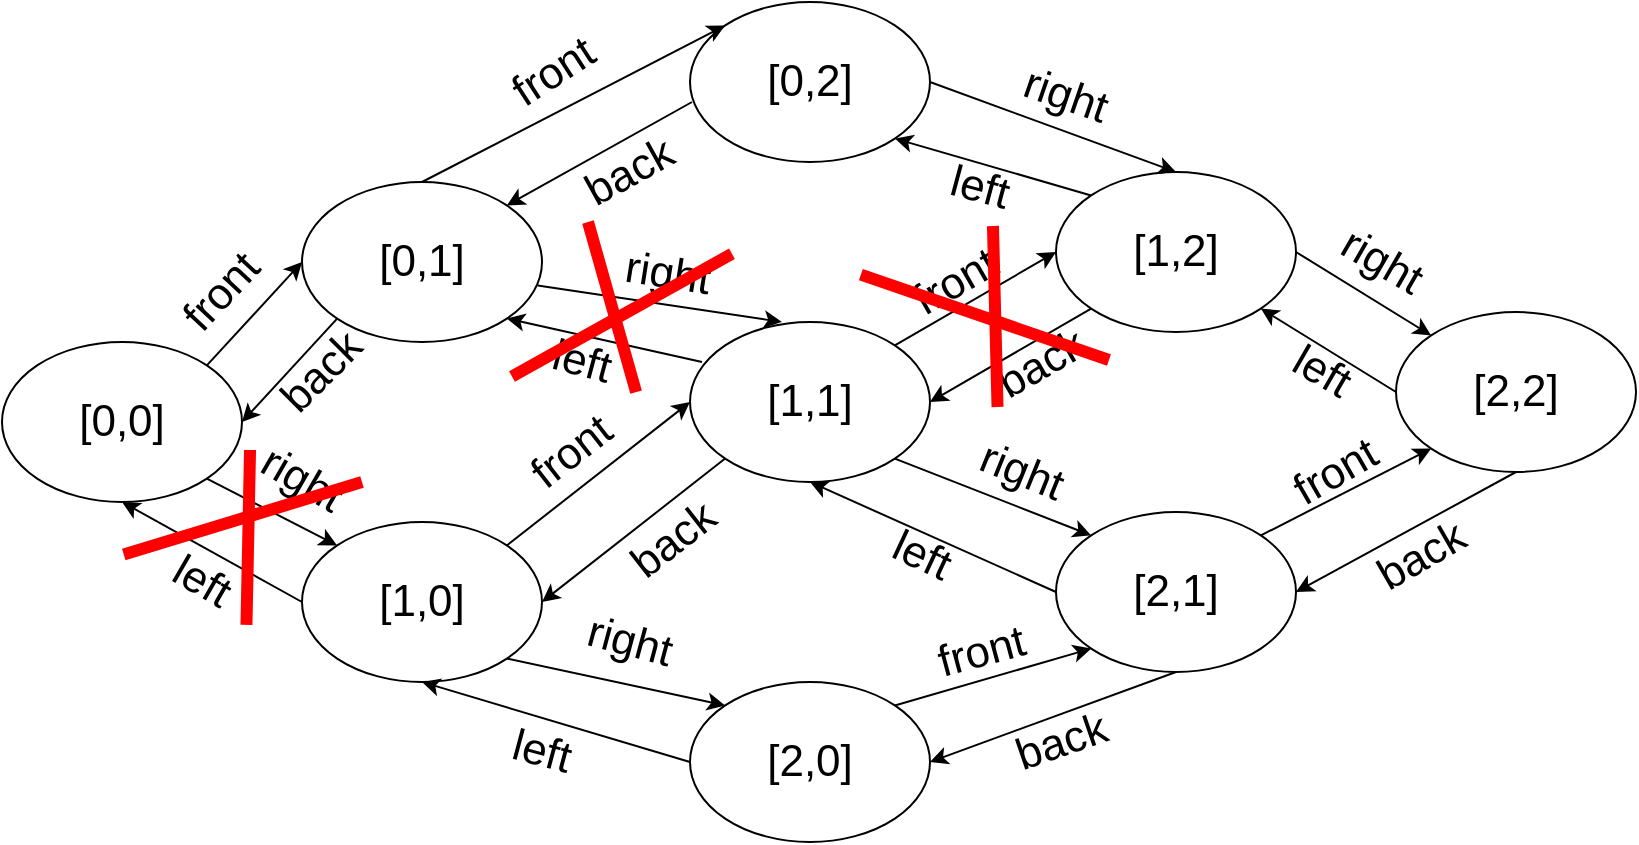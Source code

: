 <mxfile version="17.1.3" type="device"><diagram id="QjED3FQb1SE5NwQBZJ8U" name="Page-1"><mxGraphModel dx="359" dy="640" grid="1" gridSize="10" guides="1" tooltips="1" connect="1" arrows="1" fold="1" page="1" pageScale="1" pageWidth="827" pageHeight="1169" math="0" shadow="0"><root><mxCell id="0"/><mxCell id="1" parent="0"/><mxCell id="z7qDxJ_eWb0Gwre_Q3J0-1" value="[0,0]" style="ellipse;whiteSpace=wrap;html=1;strokeWidth=1;fontSize=22;" vertex="1" parent="1"><mxGeometry x="10" y="230" width="120" height="80" as="geometry"/></mxCell><mxCell id="z7qDxJ_eWb0Gwre_Q3J0-2" value="[0,1]" style="ellipse;whiteSpace=wrap;html=1;strokeWidth=1;fontSize=22;" vertex="1" parent="1"><mxGeometry x="160" y="150" width="120" height="80" as="geometry"/></mxCell><mxCell id="z7qDxJ_eWb0Gwre_Q3J0-3" value="[1,0]" style="ellipse;whiteSpace=wrap;html=1;strokeWidth=1;fontSize=22;" vertex="1" parent="1"><mxGeometry x="160" y="320" width="120" height="80" as="geometry"/></mxCell><mxCell id="z7qDxJ_eWb0Gwre_Q3J0-4" value="[0,2]" style="ellipse;whiteSpace=wrap;html=1;strokeWidth=1;fontSize=22;" vertex="1" parent="1"><mxGeometry x="354" y="60" width="120" height="80" as="geometry"/></mxCell><mxCell id="z7qDxJ_eWb0Gwre_Q3J0-5" value="[1,1]" style="ellipse;whiteSpace=wrap;html=1;strokeWidth=1;fontSize=22;" vertex="1" parent="1"><mxGeometry x="354" y="220" width="120" height="80" as="geometry"/></mxCell><mxCell id="z7qDxJ_eWb0Gwre_Q3J0-6" value="[2,0]" style="ellipse;whiteSpace=wrap;html=1;strokeWidth=1;fontSize=22;" vertex="1" parent="1"><mxGeometry x="354" y="400" width="120" height="80" as="geometry"/></mxCell><mxCell id="z7qDxJ_eWb0Gwre_Q3J0-7" value="[1,2]" style="ellipse;whiteSpace=wrap;html=1;strokeWidth=1;fontSize=22;" vertex="1" parent="1"><mxGeometry x="537" y="145" width="120" height="80" as="geometry"/></mxCell><mxCell id="z7qDxJ_eWb0Gwre_Q3J0-8" value="[2,1]" style="ellipse;whiteSpace=wrap;html=1;strokeWidth=1;fontSize=22;" vertex="1" parent="1"><mxGeometry x="537" y="315" width="120" height="80" as="geometry"/></mxCell><mxCell id="z7qDxJ_eWb0Gwre_Q3J0-9" value="[2,2]" style="ellipse;whiteSpace=wrap;html=1;strokeWidth=1;fontSize=22;" vertex="1" parent="1"><mxGeometry x="707" y="215" width="120" height="80" as="geometry"/></mxCell><mxCell id="z7qDxJ_eWb0Gwre_Q3J0-10" value="" style="endArrow=classic;html=1;rounded=0;fontSize=22;entryX=0;entryY=0.5;entryDx=0;entryDy=0;exitX=1;exitY=0;exitDx=0;exitDy=0;" edge="1" parent="1" source="z7qDxJ_eWb0Gwre_Q3J0-1" target="z7qDxJ_eWb0Gwre_Q3J0-2"><mxGeometry width="50" height="50" relative="1" as="geometry"><mxPoint x="100" y="230" as="sourcePoint"/><mxPoint x="150" y="180" as="targetPoint"/></mxGeometry></mxCell><mxCell id="z7qDxJ_eWb0Gwre_Q3J0-11" value="" style="endArrow=classic;html=1;rounded=0;fontSize=22;exitX=0;exitY=1;exitDx=0;exitDy=0;entryX=1;entryY=0.5;entryDx=0;entryDy=0;" edge="1" parent="1" source="z7qDxJ_eWb0Gwre_Q3J0-2" target="z7qDxJ_eWb0Gwre_Q3J0-1"><mxGeometry width="50" height="50" relative="1" as="geometry"><mxPoint x="50" y="210" as="sourcePoint"/><mxPoint x="100" y="160" as="targetPoint"/></mxGeometry></mxCell><mxCell id="z7qDxJ_eWb0Gwre_Q3J0-12" value="" style="endArrow=classic;html=1;rounded=0;fontSize=22;exitX=1;exitY=1;exitDx=0;exitDy=0;entryX=0;entryY=0;entryDx=0;entryDy=0;" edge="1" parent="1" source="z7qDxJ_eWb0Gwre_Q3J0-1" target="z7qDxJ_eWb0Gwre_Q3J0-3"><mxGeometry width="50" height="50" relative="1" as="geometry"><mxPoint x="140" y="210" as="sourcePoint"/><mxPoint x="190" y="160" as="targetPoint"/></mxGeometry></mxCell><mxCell id="z7qDxJ_eWb0Gwre_Q3J0-13" value="" style="endArrow=classic;html=1;rounded=0;fontSize=22;exitX=0;exitY=0.5;exitDx=0;exitDy=0;entryX=0.5;entryY=1;entryDx=0;entryDy=0;" edge="1" parent="1" source="z7qDxJ_eWb0Gwre_Q3J0-3" target="z7qDxJ_eWb0Gwre_Q3J0-1"><mxGeometry width="50" height="50" relative="1" as="geometry"><mxPoint x="140" y="210" as="sourcePoint"/><mxPoint x="190" y="160" as="targetPoint"/></mxGeometry></mxCell><mxCell id="z7qDxJ_eWb0Gwre_Q3J0-14" value="" style="endArrow=classic;html=1;rounded=0;fontSize=22;exitX=0.5;exitY=0;exitDx=0;exitDy=0;entryX=0;entryY=0;entryDx=0;entryDy=0;" edge="1" parent="1" source="z7qDxJ_eWb0Gwre_Q3J0-2" target="z7qDxJ_eWb0Gwre_Q3J0-4"><mxGeometry width="50" height="50" relative="1" as="geometry"><mxPoint x="290" y="210" as="sourcePoint"/><mxPoint x="340" y="160" as="targetPoint"/></mxGeometry></mxCell><mxCell id="z7qDxJ_eWb0Gwre_Q3J0-15" value="" style="endArrow=classic;html=1;rounded=0;fontSize=22;entryX=1;entryY=0;entryDx=0;entryDy=0;" edge="1" parent="1" target="z7qDxJ_eWb0Gwre_Q3J0-2"><mxGeometry width="50" height="50" relative="1" as="geometry"><mxPoint x="355" y="110" as="sourcePoint"/><mxPoint x="340" y="160" as="targetPoint"/></mxGeometry></mxCell><mxCell id="z7qDxJ_eWb0Gwre_Q3J0-16" value="" style="endArrow=classic;html=1;rounded=0;fontSize=22;exitX=1;exitY=0;exitDx=0;exitDy=0;entryX=0;entryY=0.5;entryDx=0;entryDy=0;" edge="1" parent="1" source="z7qDxJ_eWb0Gwre_Q3J0-3" target="z7qDxJ_eWb0Gwre_Q3J0-5"><mxGeometry width="50" height="50" relative="1" as="geometry"><mxPoint x="290" y="330" as="sourcePoint"/><mxPoint x="340" y="280" as="targetPoint"/></mxGeometry></mxCell><mxCell id="z7qDxJ_eWb0Gwre_Q3J0-17" value="" style="endArrow=classic;html=1;rounded=0;fontSize=22;exitX=0;exitY=1;exitDx=0;exitDy=0;entryX=1;entryY=0.5;entryDx=0;entryDy=0;" edge="1" parent="1" source="z7qDxJ_eWb0Gwre_Q3J0-5" target="z7qDxJ_eWb0Gwre_Q3J0-3"><mxGeometry width="50" height="50" relative="1" as="geometry"><mxPoint x="290" y="330" as="sourcePoint"/><mxPoint x="340" y="280" as="targetPoint"/></mxGeometry></mxCell><mxCell id="z7qDxJ_eWb0Gwre_Q3J0-18" value="" style="endArrow=classic;html=1;rounded=0;fontSize=22;exitX=1;exitY=1;exitDx=0;exitDy=0;entryX=0;entryY=0;entryDx=0;entryDy=0;" edge="1" parent="1" source="z7qDxJ_eWb0Gwre_Q3J0-3" target="z7qDxJ_eWb0Gwre_Q3J0-6"><mxGeometry width="50" height="50" relative="1" as="geometry"><mxPoint x="340" y="330" as="sourcePoint"/><mxPoint x="390" y="280" as="targetPoint"/></mxGeometry></mxCell><mxCell id="z7qDxJ_eWb0Gwre_Q3J0-19" value="" style="endArrow=classic;html=1;rounded=0;fontSize=22;exitX=0;exitY=0.5;exitDx=0;exitDy=0;entryX=0.5;entryY=1;entryDx=0;entryDy=0;" edge="1" parent="1" source="z7qDxJ_eWb0Gwre_Q3J0-6" target="z7qDxJ_eWb0Gwre_Q3J0-3"><mxGeometry width="50" height="50" relative="1" as="geometry"><mxPoint x="310" y="360" as="sourcePoint"/><mxPoint x="360" y="310" as="targetPoint"/></mxGeometry></mxCell><mxCell id="z7qDxJ_eWb0Gwre_Q3J0-20" value="" style="endArrow=classic;html=1;rounded=0;fontSize=22;exitX=1;exitY=0.5;exitDx=0;exitDy=0;entryX=0.5;entryY=0;entryDx=0;entryDy=0;" edge="1" parent="1" source="z7qDxJ_eWb0Gwre_Q3J0-4" target="z7qDxJ_eWb0Gwre_Q3J0-7"><mxGeometry width="50" height="50" relative="1" as="geometry"><mxPoint x="540" y="280" as="sourcePoint"/><mxPoint x="590" y="230" as="targetPoint"/></mxGeometry></mxCell><mxCell id="z7qDxJ_eWb0Gwre_Q3J0-21" value="" style="endArrow=classic;html=1;rounded=0;fontSize=22;exitX=0;exitY=0;exitDx=0;exitDy=0;entryX=1;entryY=1;entryDx=0;entryDy=0;" edge="1" parent="1" source="z7qDxJ_eWb0Gwre_Q3J0-7" target="z7qDxJ_eWb0Gwre_Q3J0-4"><mxGeometry width="50" height="50" relative="1" as="geometry"><mxPoint x="540" y="280" as="sourcePoint"/><mxPoint x="590" y="230" as="targetPoint"/></mxGeometry></mxCell><mxCell id="z7qDxJ_eWb0Gwre_Q3J0-22" value="" style="endArrow=classic;html=1;rounded=0;fontSize=22;exitX=1;exitY=0;exitDx=0;exitDy=0;entryX=0;entryY=0.5;entryDx=0;entryDy=0;" edge="1" parent="1" source="z7qDxJ_eWb0Gwre_Q3J0-5" target="z7qDxJ_eWb0Gwre_Q3J0-7"><mxGeometry width="50" height="50" relative="1" as="geometry"><mxPoint x="540" y="280" as="sourcePoint"/><mxPoint x="590" y="230" as="targetPoint"/></mxGeometry></mxCell><mxCell id="z7qDxJ_eWb0Gwre_Q3J0-23" value="" style="endArrow=classic;html=1;rounded=0;fontSize=22;exitX=0;exitY=1;exitDx=0;exitDy=0;entryX=1;entryY=0.5;entryDx=0;entryDy=0;" edge="1" parent="1" source="z7qDxJ_eWb0Gwre_Q3J0-7" target="z7qDxJ_eWb0Gwre_Q3J0-5"><mxGeometry width="50" height="50" relative="1" as="geometry"><mxPoint x="550" y="330" as="sourcePoint"/><mxPoint x="510" y="260" as="targetPoint"/></mxGeometry></mxCell><mxCell id="z7qDxJ_eWb0Gwre_Q3J0-24" value="" style="endArrow=classic;html=1;rounded=0;fontSize=22;exitX=1;exitY=1;exitDx=0;exitDy=0;entryX=0;entryY=0;entryDx=0;entryDy=0;" edge="1" parent="1" source="z7qDxJ_eWb0Gwre_Q3J0-5" target="z7qDxJ_eWb0Gwre_Q3J0-8"><mxGeometry width="50" height="50" relative="1" as="geometry"><mxPoint x="570" y="280" as="sourcePoint"/><mxPoint x="620" y="230" as="targetPoint"/></mxGeometry></mxCell><mxCell id="z7qDxJ_eWb0Gwre_Q3J0-25" value="" style="endArrow=classic;html=1;rounded=0;fontSize=22;exitX=0;exitY=0.5;exitDx=0;exitDy=0;entryX=0.5;entryY=1;entryDx=0;entryDy=0;" edge="1" parent="1" source="z7qDxJ_eWb0Gwre_Q3J0-8" target="z7qDxJ_eWb0Gwre_Q3J0-5"><mxGeometry width="50" height="50" relative="1" as="geometry"><mxPoint x="570" y="280" as="sourcePoint"/><mxPoint x="620" y="230" as="targetPoint"/></mxGeometry></mxCell><mxCell id="z7qDxJ_eWb0Gwre_Q3J0-26" value="" style="endArrow=classic;html=1;rounded=0;fontSize=22;exitX=1;exitY=0;exitDx=0;exitDy=0;entryX=0;entryY=1;entryDx=0;entryDy=0;" edge="1" parent="1" source="z7qDxJ_eWb0Gwre_Q3J0-6" target="z7qDxJ_eWb0Gwre_Q3J0-8"><mxGeometry width="50" height="50" relative="1" as="geometry"><mxPoint x="490" y="280" as="sourcePoint"/><mxPoint x="540" y="230" as="targetPoint"/></mxGeometry></mxCell><mxCell id="z7qDxJ_eWb0Gwre_Q3J0-27" value="" style="endArrow=classic;html=1;rounded=0;fontSize=22;exitX=0.5;exitY=1;exitDx=0;exitDy=0;entryX=1;entryY=0.5;entryDx=0;entryDy=0;" edge="1" parent="1" source="z7qDxJ_eWb0Gwre_Q3J0-8" target="z7qDxJ_eWb0Gwre_Q3J0-6"><mxGeometry width="50" height="50" relative="1" as="geometry"><mxPoint x="490" y="280" as="sourcePoint"/><mxPoint x="540" y="230" as="targetPoint"/></mxGeometry></mxCell><mxCell id="z7qDxJ_eWb0Gwre_Q3J0-28" value="" style="endArrow=classic;html=1;rounded=0;fontSize=22;exitX=1;exitY=0;exitDx=0;exitDy=0;entryX=0;entryY=1;entryDx=0;entryDy=0;" edge="1" parent="1" source="z7qDxJ_eWb0Gwre_Q3J0-8" target="z7qDxJ_eWb0Gwre_Q3J0-9"><mxGeometry width="50" height="50" relative="1" as="geometry"><mxPoint x="720" y="280" as="sourcePoint"/><mxPoint x="770" y="230" as="targetPoint"/></mxGeometry></mxCell><mxCell id="z7qDxJ_eWb0Gwre_Q3J0-29" value="" style="endArrow=classic;html=1;rounded=0;fontSize=22;exitX=0.5;exitY=1;exitDx=0;exitDy=0;entryX=1;entryY=0.5;entryDx=0;entryDy=0;" edge="1" parent="1" source="z7qDxJ_eWb0Gwre_Q3J0-9" target="z7qDxJ_eWb0Gwre_Q3J0-8"><mxGeometry width="50" height="50" relative="1" as="geometry"><mxPoint x="720" y="280" as="sourcePoint"/><mxPoint x="770" y="230" as="targetPoint"/></mxGeometry></mxCell><mxCell id="z7qDxJ_eWb0Gwre_Q3J0-30" value="" style="endArrow=classic;html=1;rounded=0;fontSize=22;entryX=1;entryY=1;entryDx=0;entryDy=0;exitX=0;exitY=0.5;exitDx=0;exitDy=0;" edge="1" parent="1" source="z7qDxJ_eWb0Gwre_Q3J0-9" target="z7qDxJ_eWb0Gwre_Q3J0-7"><mxGeometry width="50" height="50" relative="1" as="geometry"><mxPoint x="720" y="280" as="sourcePoint"/><mxPoint x="770" y="230" as="targetPoint"/></mxGeometry></mxCell><mxCell id="z7qDxJ_eWb0Gwre_Q3J0-31" value="" style="endArrow=classic;html=1;rounded=0;fontSize=22;exitX=1;exitY=0.5;exitDx=0;exitDy=0;entryX=0;entryY=0;entryDx=0;entryDy=0;" edge="1" parent="1" source="z7qDxJ_eWb0Gwre_Q3J0-7" target="z7qDxJ_eWb0Gwre_Q3J0-9"><mxGeometry width="50" height="50" relative="1" as="geometry"><mxPoint x="720" y="280" as="sourcePoint"/><mxPoint x="770" y="230" as="targetPoint"/></mxGeometry></mxCell><mxCell id="z7qDxJ_eWb0Gwre_Q3J0-32" value="front" style="text;html=1;strokeColor=none;fillColor=none;align=center;verticalAlign=middle;whiteSpace=wrap;rounded=0;fontSize=22;rotation=313;" vertex="1" parent="1"><mxGeometry x="90" y="190" width="60" height="30" as="geometry"/></mxCell><mxCell id="z7qDxJ_eWb0Gwre_Q3J0-33" value="back" style="text;html=1;strokeColor=none;fillColor=none;align=center;verticalAlign=middle;whiteSpace=wrap;rounded=0;fontSize=22;rotation=-45;" vertex="1" parent="1"><mxGeometry x="140" y="230" width="60" height="30" as="geometry"/></mxCell><mxCell id="z7qDxJ_eWb0Gwre_Q3J0-34" value="front" style="text;html=1;strokeColor=none;fillColor=none;align=center;verticalAlign=middle;whiteSpace=wrap;rounded=0;fontSize=22;rotation=327;" vertex="1" parent="1"><mxGeometry x="256" y="80" width="60" height="30" as="geometry"/></mxCell><mxCell id="z7qDxJ_eWb0Gwre_Q3J0-35" value="back" style="text;html=1;strokeColor=none;fillColor=none;align=center;verticalAlign=middle;whiteSpace=wrap;rounded=0;fontSize=22;rotation=331;" vertex="1" parent="1"><mxGeometry x="294" y="130" width="60" height="30" as="geometry"/></mxCell><mxCell id="z7qDxJ_eWb0Gwre_Q3J0-36" value="right" style="text;html=1;strokeColor=none;fillColor=none;align=center;verticalAlign=middle;whiteSpace=wrap;rounded=0;fontSize=22;rotation=19;" vertex="1" parent="1"><mxGeometry x="512" y="92" width="60" height="30" as="geometry"/></mxCell><mxCell id="z7qDxJ_eWb0Gwre_Q3J0-37" value="left" style="text;html=1;strokeColor=none;fillColor=none;align=center;verticalAlign=middle;whiteSpace=wrap;rounded=0;fontSize=22;rotation=15;" vertex="1" parent="1"><mxGeometry x="469" y="138" width="60" height="30" as="geometry"/></mxCell><mxCell id="z7qDxJ_eWb0Gwre_Q3J0-39" value="right" style="text;html=1;strokeColor=none;fillColor=none;align=center;verticalAlign=middle;whiteSpace=wrap;rounded=0;fontSize=22;rotation=30;" vertex="1" parent="1"><mxGeometry x="670" y="175" width="60" height="30" as="geometry"/></mxCell><mxCell id="z7qDxJ_eWb0Gwre_Q3J0-40" value="left" style="text;html=1;strokeColor=none;fillColor=none;align=center;verticalAlign=middle;whiteSpace=wrap;rounded=0;fontSize=22;rotation=30;" vertex="1" parent="1"><mxGeometry x="640" y="230" width="60" height="30" as="geometry"/></mxCell><mxCell id="z7qDxJ_eWb0Gwre_Q3J0-41" value="left" style="text;html=1;strokeColor=none;fillColor=none;align=center;verticalAlign=middle;whiteSpace=wrap;rounded=0;fontSize=22;rotation=15;" vertex="1" parent="1"><mxGeometry x="250" y="420" width="60" height="30" as="geometry"/></mxCell><mxCell id="z7qDxJ_eWb0Gwre_Q3J0-42" value="left" style="text;html=1;strokeColor=none;fillColor=none;align=center;verticalAlign=middle;whiteSpace=wrap;rounded=0;fontSize=22;rotation=30;" vertex="1" parent="1"><mxGeometry x="80" y="335" width="60" height="30" as="geometry"/></mxCell><mxCell id="z7qDxJ_eWb0Gwre_Q3J0-43" value="left" style="text;html=1;strokeColor=none;fillColor=none;align=center;verticalAlign=middle;whiteSpace=wrap;rounded=0;fontSize=22;rotation=25;" vertex="1" parent="1"><mxGeometry x="440" y="322" width="60" height="30" as="geometry"/></mxCell><mxCell id="z7qDxJ_eWb0Gwre_Q3J0-44" value="right" style="text;html=1;strokeColor=none;fillColor=none;align=center;verticalAlign=middle;whiteSpace=wrap;rounded=0;fontSize=22;rotation=22;" vertex="1" parent="1"><mxGeometry x="490" y="280" width="60" height="30" as="geometry"/></mxCell><mxCell id="z7qDxJ_eWb0Gwre_Q3J0-45" value="right" style="text;html=1;strokeColor=none;fillColor=none;align=center;verticalAlign=middle;whiteSpace=wrap;rounded=0;fontSize=22;rotation=15;" vertex="1" parent="1"><mxGeometry x="294" y="365" width="60" height="30" as="geometry"/></mxCell><mxCell id="z7qDxJ_eWb0Gwre_Q3J0-46" value="right" style="text;html=1;strokeColor=none;fillColor=none;align=center;verticalAlign=middle;whiteSpace=wrap;rounded=0;fontSize=22;rotation=30;" vertex="1" parent="1"><mxGeometry x="130" y="284" width="60" height="30" as="geometry"/></mxCell><mxCell id="z7qDxJ_eWb0Gwre_Q3J0-47" value="front" style="text;html=1;strokeColor=none;fillColor=none;align=center;verticalAlign=middle;whiteSpace=wrap;rounded=0;fontSize=22;rotation=322;" vertex="1" parent="1"><mxGeometry x="265" y="270" width="60" height="30" as="geometry"/></mxCell><mxCell id="z7qDxJ_eWb0Gwre_Q3J0-49" value="front" style="text;html=1;strokeColor=none;fillColor=none;align=center;verticalAlign=middle;whiteSpace=wrap;rounded=0;fontSize=22;rotation=-30;" vertex="1" parent="1"><mxGeometry x="647" y="280" width="60" height="30" as="geometry"/></mxCell><mxCell id="z7qDxJ_eWb0Gwre_Q3J0-50" value="front" style="text;html=1;strokeColor=none;fillColor=none;align=center;verticalAlign=middle;whiteSpace=wrap;rounded=0;fontSize=22;rotation=-15;" vertex="1" parent="1"><mxGeometry x="470" y="370" width="60" height="30" as="geometry"/></mxCell><mxCell id="z7qDxJ_eWb0Gwre_Q3J0-51" value="back" style="text;html=1;strokeColor=none;fillColor=none;align=center;verticalAlign=middle;whiteSpace=wrap;rounded=0;fontSize=22;rotation=341;" vertex="1" parent="1"><mxGeometry x="510" y="415" width="60" height="30" as="geometry"/></mxCell><mxCell id="z7qDxJ_eWb0Gwre_Q3J0-52" value="back" style="text;html=1;strokeColor=none;fillColor=none;align=center;verticalAlign=middle;whiteSpace=wrap;rounded=0;fontSize=22;rotation=-30;" vertex="1" parent="1"><mxGeometry x="690" y="322" width="60" height="30" as="geometry"/></mxCell><mxCell id="z7qDxJ_eWb0Gwre_Q3J0-53" value="back" style="text;html=1;strokeColor=none;fillColor=none;align=center;verticalAlign=middle;whiteSpace=wrap;rounded=0;fontSize=22;rotation=322;" vertex="1" parent="1"><mxGeometry x="316" y="314" width="60" height="30" as="geometry"/></mxCell><mxCell id="z7qDxJ_eWb0Gwre_Q3J0-55" value="back" style="text;html=1;strokeColor=none;fillColor=none;align=center;verticalAlign=middle;whiteSpace=wrap;rounded=0;fontSize=22;rotation=-30;" vertex="1" parent="1"><mxGeometry x="500" y="226" width="60" height="30" as="geometry"/></mxCell><mxCell id="z7qDxJ_eWb0Gwre_Q3J0-56" value="front" style="text;html=1;strokeColor=none;fillColor=none;align=center;verticalAlign=middle;whiteSpace=wrap;rounded=0;fontSize=22;rotation=-30;" vertex="1" parent="1"><mxGeometry x="457" y="185" width="60" height="30" as="geometry"/></mxCell><mxCell id="z7qDxJ_eWb0Gwre_Q3J0-63" value="" style="endArrow=classic;html=1;rounded=0;fontSize=22;strokeColor=#000000;strokeWidth=1;exitX=0.982;exitY=0.647;exitDx=0;exitDy=0;exitPerimeter=0;" edge="1" parent="1" source="z7qDxJ_eWb0Gwre_Q3J0-2"><mxGeometry width="50" height="50" relative="1" as="geometry"><mxPoint x="240" y="350" as="sourcePoint"/><mxPoint x="400" y="220" as="targetPoint"/></mxGeometry></mxCell><mxCell id="z7qDxJ_eWb0Gwre_Q3J0-64" value="" style="endArrow=classic;html=1;rounded=0;fontSize=22;strokeColor=#000000;strokeWidth=1;entryX=1;entryY=1;entryDx=0;entryDy=0;" edge="1" parent="1" target="z7qDxJ_eWb0Gwre_Q3J0-2"><mxGeometry width="50" height="50" relative="1" as="geometry"><mxPoint x="360" y="240" as="sourcePoint"/><mxPoint x="290" y="300" as="targetPoint"/></mxGeometry></mxCell><mxCell id="z7qDxJ_eWb0Gwre_Q3J0-66" value="right" style="text;html=1;strokeColor=none;fillColor=none;align=center;verticalAlign=middle;whiteSpace=wrap;rounded=0;fontSize=22;rotation=9;" vertex="1" parent="1"><mxGeometry x="313" y="181" width="60" height="30" as="geometry"/></mxCell><mxCell id="z7qDxJ_eWb0Gwre_Q3J0-69" value="left" style="text;html=1;strokeColor=none;fillColor=none;align=center;verticalAlign=middle;whiteSpace=wrap;rounded=0;fontSize=22;rotation=15;" vertex="1" parent="1"><mxGeometry x="270" y="225" width="60" height="30" as="geometry"/></mxCell><mxCell id="z7qDxJ_eWb0Gwre_Q3J0-70" value="" style="endArrow=none;html=1;rounded=0;fontSize=22;strokeColor=#FF0000;strokeWidth=6;exitX=-0.179;exitY=0.756;exitDx=0;exitDy=0;exitPerimeter=0;" edge="1" parent="1" source="z7qDxJ_eWb0Gwre_Q3J0-42"><mxGeometry width="50" height="50" relative="1" as="geometry"><mxPoint x="60" y="360" as="sourcePoint"/><mxPoint x="190" y="300" as="targetPoint"/></mxGeometry></mxCell><mxCell id="z7qDxJ_eWb0Gwre_Q3J0-71" value="" style="endArrow=none;html=1;rounded=0;fontSize=22;strokeColor=#FF0000;strokeWidth=6;exitX=1;exitY=0.75;exitDx=0;exitDy=0;entryX=0;entryY=0.5;entryDx=0;entryDy=0;" edge="1" parent="1" source="z7qDxJ_eWb0Gwre_Q3J0-42" target="z7qDxJ_eWb0Gwre_Q3J0-46"><mxGeometry width="50" height="50" relative="1" as="geometry"><mxPoint x="80.878" y="346.281" as="sourcePoint"/><mxPoint x="200" y="310" as="targetPoint"/></mxGeometry></mxCell><mxCell id="z7qDxJ_eWb0Gwre_Q3J0-72" value="" style="endArrow=none;html=1;rounded=0;fontSize=22;strokeColor=#FF0000;strokeWidth=6;exitX=-0.179;exitY=0.756;exitDx=0;exitDy=0;exitPerimeter=0;entryX=1;entryY=0;entryDx=0;entryDy=0;" edge="1" parent="1" target="z7qDxJ_eWb0Gwre_Q3J0-66"><mxGeometry width="50" height="50" relative="1" as="geometry"><mxPoint x="264.998" y="247.281" as="sourcePoint"/><mxPoint x="384.12" y="211" as="targetPoint"/></mxGeometry></mxCell><mxCell id="z7qDxJ_eWb0Gwre_Q3J0-73" value="" style="endArrow=none;html=1;rounded=0;fontSize=22;strokeColor=#FF0000;strokeWidth=6;entryX=1;entryY=0.75;entryDx=0;entryDy=0;" edge="1" parent="1" target="z7qDxJ_eWb0Gwre_Q3J0-69"><mxGeometry width="50" height="50" relative="1" as="geometry"><mxPoint x="303" y="170" as="sourcePoint"/><mxPoint x="220" y="330" as="targetPoint"/></mxGeometry></mxCell><mxCell id="z7qDxJ_eWb0Gwre_Q3J0-74" value="" style="endArrow=none;html=1;rounded=0;fontSize=22;strokeColor=#FF0000;strokeWidth=6;exitX=-0.179;exitY=0.756;exitDx=0;exitDy=0;exitPerimeter=0;entryX=1;entryY=1;entryDx=0;entryDy=0;" edge="1" parent="1" target="z7qDxJ_eWb0Gwre_Q3J0-55"><mxGeometry width="50" height="50" relative="1" as="geometry"><mxPoint x="439.438" y="196.281" as="sourcePoint"/><mxPoint x="558.56" y="160" as="targetPoint"/></mxGeometry></mxCell><mxCell id="z7qDxJ_eWb0Gwre_Q3J0-75" value="" style="endArrow=none;html=1;rounded=0;fontSize=22;strokeColor=#FF0000;strokeWidth=6;exitX=0;exitY=0.75;exitDx=0;exitDy=0;entryX=1;entryY=0;entryDx=0;entryDy=0;" edge="1" parent="1" source="z7qDxJ_eWb0Gwre_Q3J0-55" target="z7qDxJ_eWb0Gwre_Q3J0-56"><mxGeometry width="50" height="50" relative="1" as="geometry"><mxPoint x="460" y="260" as="sourcePoint"/><mxPoint x="510" y="210" as="targetPoint"/></mxGeometry></mxCell></root></mxGraphModel></diagram></mxfile>